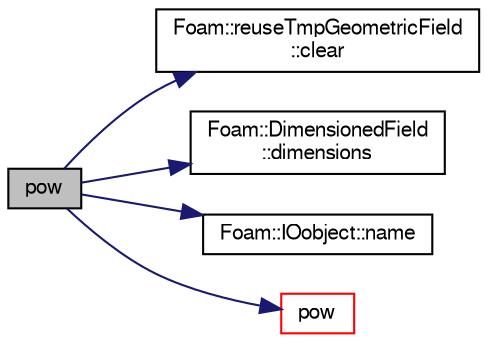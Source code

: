 digraph "pow"
{
  bgcolor="transparent";
  edge [fontname="FreeSans",fontsize="10",labelfontname="FreeSans",labelfontsize="10"];
  node [fontname="FreeSans",fontsize="10",shape=record];
  rankdir="LR";
  Node68964 [label="pow",height=0.2,width=0.4,color="black", fillcolor="grey75", style="filled", fontcolor="black"];
  Node68964 -> Node68965 [color="midnightblue",fontsize="10",style="solid",fontname="FreeSans"];
  Node68965 [label="Foam::reuseTmpGeometricField\l::clear",height=0.2,width=0.4,color="black",URL="$a26518.html#a592956bfdb4cead405a6f952869cb153"];
  Node68964 -> Node68966 [color="midnightblue",fontsize="10",style="solid",fontname="FreeSans"];
  Node68966 [label="Foam::DimensionedField\l::dimensions",height=0.2,width=0.4,color="black",URL="$a26390.html#a66989c1e0666e0d0c93a2056ce75599e",tooltip="Return dimensions. "];
  Node68964 -> Node68967 [color="midnightblue",fontsize="10",style="solid",fontname="FreeSans"];
  Node68967 [label="Foam::IOobject::name",height=0.2,width=0.4,color="black",URL="$a26142.html#acc80e00a8ac919288fb55bd14cc88bf6",tooltip="Return name. "];
  Node68964 -> Node68968 [color="midnightblue",fontsize="10",style="solid",fontname="FreeSans"];
  Node68968 [label="pow",height=0.2,width=0.4,color="red",URL="$a21124.html#a7500c8e9d27a442adc75e287de074c7c"];
}
